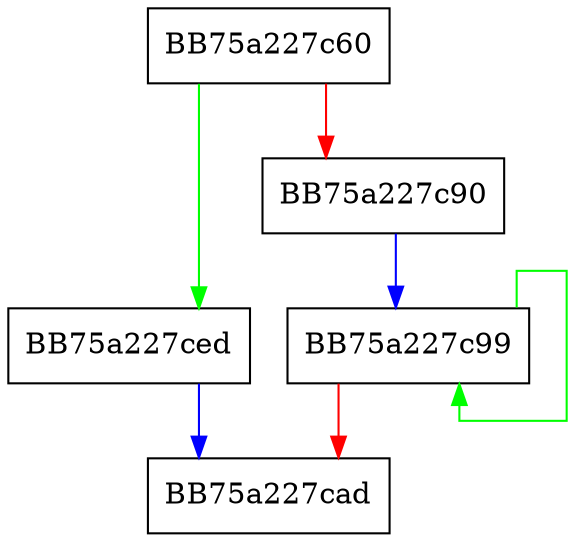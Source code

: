 digraph RpfAPI_LRPredictBoolFloatByName {
  node [shape="box"];
  graph [splines=ortho];
  BB75a227c60 -> BB75a227ced [color="green"];
  BB75a227c60 -> BB75a227c90 [color="red"];
  BB75a227c90 -> BB75a227c99 [color="blue"];
  BB75a227c99 -> BB75a227c99 [color="green"];
  BB75a227c99 -> BB75a227cad [color="red"];
  BB75a227ced -> BB75a227cad [color="blue"];
}